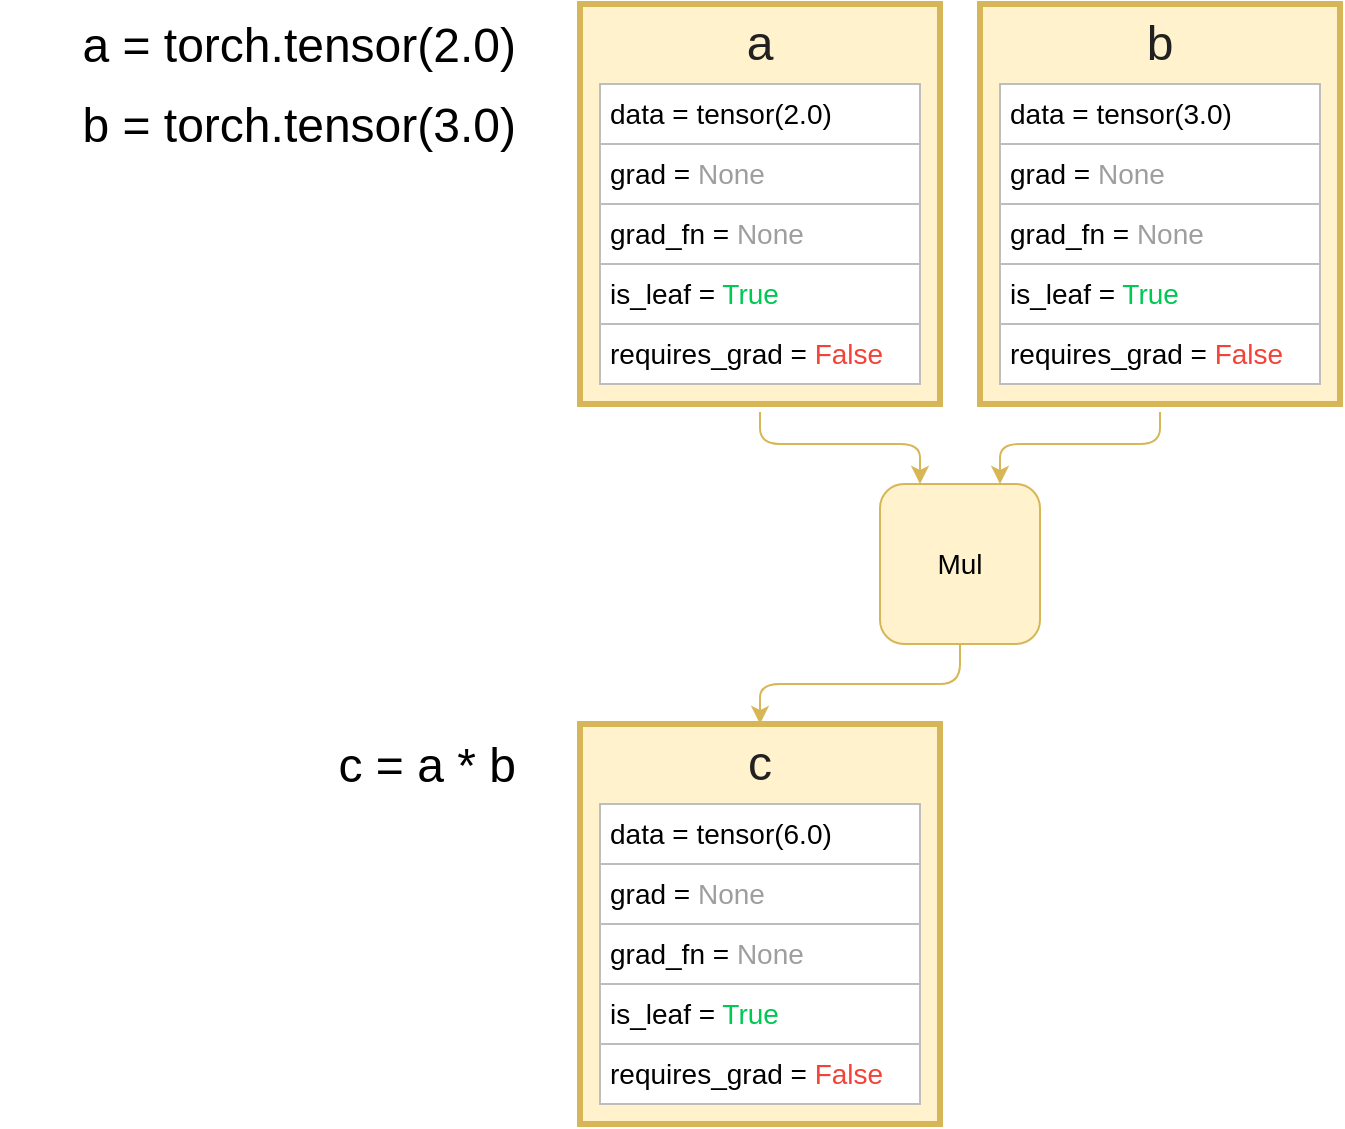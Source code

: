 <mxfile version="21.3.7" type="github">
  <diagram name="Страница 1" id="6cj-dm2TCupNIVutivOo">
    <mxGraphModel dx="1017" dy="1114" grid="1" gridSize="10" guides="1" tooltips="1" connect="1" arrows="1" fold="1" page="1" pageScale="1" pageWidth="827" pageHeight="1169" math="0" shadow="0">
      <root>
        <mxCell id="0" />
        <mxCell id="1" parent="0" />
        <mxCell id="ab2Kzsvk-i5Xff6N2FPf-1" style="edgeStyle=orthogonalEdgeStyle;comic=0;html=1;entryX=0.25;entryY=0;shadow=0;startArrow=none;startFill=0;jettySize=auto;orthogonalLoop=1;strokeColor=#d6b656;strokeWidth=1;fontSize=14;fontColor=#000000;fillColor=#fff2cc;rounded=1;" edge="1" parent="1" source="ab2Kzsvk-i5Xff6N2FPf-23" target="ab2Kzsvk-i5Xff6N2FPf-11">
          <mxGeometry relative="1" as="geometry" />
        </mxCell>
        <mxCell id="ab2Kzsvk-i5Xff6N2FPf-2" value="a = torch.tensor(2.0)&lt;br style=&quot;font-size: 24px&quot;&gt;" style="text;html=1;strokeColor=none;fillColor=none;align=right;verticalAlign=top;whiteSpace=wrap;rounded=0;fontSize=24;spacing=2;fontColor=#000000;" vertex="1" parent="1">
          <mxGeometry x="20" y="40" width="260" height="40" as="geometry" />
        </mxCell>
        <mxCell id="ab2Kzsvk-i5Xff6N2FPf-3" value="c = a * b&lt;br style=&quot;font-size: 24px&quot;&gt;" style="text;html=1;strokeColor=none;fillColor=none;align=right;verticalAlign=top;whiteSpace=wrap;rounded=0;fontSize=24;spacing=2;fontColor=#000000;" vertex="1" parent="1">
          <mxGeometry x="20" y="400" width="260" height="40" as="geometry" />
        </mxCell>
        <mxCell id="ab2Kzsvk-i5Xff6N2FPf-4" value="" style="rounded=0;whiteSpace=wrap;html=1;fillColor=#fff2cc;strokeColor=#d6b656;glass=0;comic=0;shadow=0;strokeWidth=3;perimeterSpacing=4;" vertex="1" parent="1">
          <mxGeometry x="310" y="400" width="180" height="200" as="geometry" />
        </mxCell>
        <mxCell id="ab2Kzsvk-i5Xff6N2FPf-5" value="&lt;div style=&quot;text-align: justify ; font-size: 14px&quot;&gt;data = tensor(6.0)&lt;/div&gt;" style="rounded=0;whiteSpace=wrap;html=1;align=left;fontSize=14;fillColor=#ffffff;strokeColor=#BDBDBD;fontColor=#000000;perimeterSpacing=0;labelBorderColor=none;spacing=5;spacingLeft=0;" vertex="1" parent="1">
          <mxGeometry x="320" y="440" width="160" height="30" as="geometry" />
        </mxCell>
        <mxCell id="ab2Kzsvk-i5Xff6N2FPf-6" value="&lt;div style=&quot;text-align: justify ; font-size: 14px&quot;&gt;grad = &lt;font color=&quot;#9e9e9e&quot;&gt;None&lt;/font&gt;&lt;br&gt;&lt;/div&gt;" style="rounded=0;whiteSpace=wrap;html=1;align=left;fontSize=14;fillColor=#ffffff;strokeColor=#BDBDBD;perimeterSpacing=0;labelBorderColor=none;spacing=5;spacingLeft=0;" vertex="1" parent="1">
          <mxGeometry x="320" y="470" width="160" height="30" as="geometry" />
        </mxCell>
        <mxCell id="ab2Kzsvk-i5Xff6N2FPf-7" value="&lt;div style=&quot;text-align: center ; font-size: 24px&quot;&gt;c&lt;/div&gt;" style="rounded=1;whiteSpace=wrap;html=1;align=center;strokeColor=none;fontSize=24;fillColor=none;fontColor=#212121;" vertex="1" parent="1">
          <mxGeometry x="340" y="400" width="120" height="40" as="geometry" />
        </mxCell>
        <mxCell id="ab2Kzsvk-i5Xff6N2FPf-8" value="&lt;div style=&quot;text-align: justify ; font-size: 14px&quot;&gt;grad_fn = &lt;font color=&quot;#9e9e9e&quot;&gt;None&lt;/font&gt;&lt;br&gt;&lt;/div&gt;" style="rounded=0;whiteSpace=wrap;html=1;align=left;fontSize=14;verticalAlign=middle;fillColor=#ffffff;strokeColor=#BDBDBD;perimeterSpacing=0;labelBorderColor=none;spacing=5;spacingLeft=0;" vertex="1" parent="1">
          <mxGeometry x="320" y="500" width="160" height="30" as="geometry" />
        </mxCell>
        <mxCell id="ab2Kzsvk-i5Xff6N2FPf-9" value="&lt;div style=&quot;text-align: justify ; font-size: 14px&quot;&gt;is_leaf = &lt;font color=&quot;#00c853&quot;&gt;True&lt;/font&gt;&lt;br&gt;&lt;/div&gt;" style="rounded=0;whiteSpace=wrap;html=1;align=left;fontSize=14;verticalAlign=middle;fillColor=#ffffff;strokeColor=#BDBDBD;perimeterSpacing=0;labelBorderColor=none;spacing=5;spacingLeft=0;" vertex="1" parent="1">
          <mxGeometry x="320" y="530" width="160" height="30" as="geometry" />
        </mxCell>
        <mxCell id="ab2Kzsvk-i5Xff6N2FPf-10" style="edgeStyle=orthogonalEdgeStyle;comic=0;html=1;entryX=0.5;entryY=0;shadow=0;startArrow=none;startFill=0;jettySize=auto;orthogonalLoop=1;strokeColor=#d6b656;strokeWidth=1;fontSize=14;fontColor=#000000;fillColor=#fff2cc;rounded=1;" edge="1" parent="1" source="ab2Kzsvk-i5Xff6N2FPf-11" target="ab2Kzsvk-i5Xff6N2FPf-7">
          <mxGeometry relative="1" as="geometry" />
        </mxCell>
        <mxCell id="ab2Kzsvk-i5Xff6N2FPf-11" value="" style="rounded=1;whiteSpace=wrap;html=1;strokeColor=#d6b656;strokeWidth=1;fillColor=#fff2cc;fontSize=14;align=right;" vertex="1" parent="1">
          <mxGeometry x="460" y="280" width="80" height="80" as="geometry" />
        </mxCell>
        <mxCell id="ab2Kzsvk-i5Xff6N2FPf-12" value="Mul&lt;br&gt;" style="text;html=1;strokeColor=none;fillColor=none;align=center;verticalAlign=middle;whiteSpace=wrap;rounded=0;fontSize=14;" vertex="1" parent="1">
          <mxGeometry x="460" y="300" width="80" height="40" as="geometry" />
        </mxCell>
        <mxCell id="ab2Kzsvk-i5Xff6N2FPf-13" value="b = torch.tensor(3.0)&lt;br style=&quot;font-size: 24px&quot;&gt;" style="text;html=1;strokeColor=none;fillColor=none;align=right;verticalAlign=top;whiteSpace=wrap;rounded=0;fontSize=24;spacing=2;fontColor=#000000;" vertex="1" parent="1">
          <mxGeometry x="20" y="80" width="260" height="40" as="geometry" />
        </mxCell>
        <mxCell id="ab2Kzsvk-i5Xff6N2FPf-14" style="edgeStyle=orthogonalEdgeStyle;comic=0;html=1;entryX=0.75;entryY=0;shadow=0;startArrow=none;startFill=0;jettySize=auto;orthogonalLoop=1;strokeColor=#d6b656;strokeWidth=1;fontSize=14;fontColor=#000000;fillColor=#fff2cc;rounded=1;" edge="1" parent="1" source="ab2Kzsvk-i5Xff6N2FPf-15" target="ab2Kzsvk-i5Xff6N2FPf-11">
          <mxGeometry relative="1" as="geometry" />
        </mxCell>
        <mxCell id="ab2Kzsvk-i5Xff6N2FPf-15" value="" style="rounded=0;whiteSpace=wrap;html=1;fillColor=#fff2cc;strokeColor=#d6b656;glass=0;comic=0;shadow=0;strokeWidth=3;perimeterSpacing=4;" vertex="1" parent="1">
          <mxGeometry x="510" y="40" width="180" height="200" as="geometry" />
        </mxCell>
        <mxCell id="ab2Kzsvk-i5Xff6N2FPf-16" value="&lt;div style=&quot;text-align: justify ; font-size: 14px&quot;&gt;data = tensor(3.0)&lt;/div&gt;" style="rounded=0;whiteSpace=wrap;html=1;align=left;fontSize=14;fillColor=#ffffff;strokeColor=#BDBDBD;fontColor=#000000;perimeterSpacing=0;labelBorderColor=none;spacing=5;spacingLeft=0;" vertex="1" parent="1">
          <mxGeometry x="520" y="80" width="160" height="30" as="geometry" />
        </mxCell>
        <mxCell id="ab2Kzsvk-i5Xff6N2FPf-17" value="&lt;div style=&quot;text-align: justify ; font-size: 14px&quot;&gt;grad = &lt;font color=&quot;#9e9e9e&quot;&gt;None&lt;/font&gt;&lt;br&gt;&lt;/div&gt;" style="rounded=0;whiteSpace=wrap;html=1;align=left;fontSize=14;fillColor=#ffffff;strokeColor=#BDBDBD;perimeterSpacing=0;labelBorderColor=none;spacing=5;spacingLeft=0;" vertex="1" parent="1">
          <mxGeometry x="520" y="110" width="160" height="30" as="geometry" />
        </mxCell>
        <mxCell id="ab2Kzsvk-i5Xff6N2FPf-18" value="&lt;div style=&quot;text-align: center ; font-size: 24px&quot;&gt;b&lt;/div&gt;" style="rounded=1;whiteSpace=wrap;html=1;align=center;strokeColor=none;fontSize=24;fillColor=none;fontColor=#212121;" vertex="1" parent="1">
          <mxGeometry x="540" y="40" width="120" height="40" as="geometry" />
        </mxCell>
        <mxCell id="ab2Kzsvk-i5Xff6N2FPf-19" value="&lt;div style=&quot;text-align: justify ; font-size: 14px&quot;&gt;grad_fn = &lt;font color=&quot;#9e9e9e&quot;&gt;None&lt;/font&gt;&lt;br&gt;&lt;/div&gt;" style="rounded=0;whiteSpace=wrap;html=1;align=left;fontSize=14;verticalAlign=middle;fillColor=#ffffff;strokeColor=#BDBDBD;perimeterSpacing=0;labelBorderColor=none;spacing=5;spacingLeft=0;" vertex="1" parent="1">
          <mxGeometry x="520" y="140" width="160" height="30" as="geometry" />
        </mxCell>
        <mxCell id="ab2Kzsvk-i5Xff6N2FPf-20" value="&lt;div style=&quot;text-align: justify ; font-size: 14px&quot;&gt;is_leaf = &lt;font color=&quot;#00c853&quot;&gt;True&lt;/font&gt;&lt;br&gt;&lt;/div&gt;" style="rounded=0;whiteSpace=wrap;html=1;align=left;fontSize=14;verticalAlign=middle;fillColor=#ffffff;strokeColor=#BDBDBD;perimeterSpacing=0;labelBorderColor=none;spacing=5;spacingLeft=0;" vertex="1" parent="1">
          <mxGeometry x="520" y="170" width="160" height="30" as="geometry" />
        </mxCell>
        <mxCell id="ab2Kzsvk-i5Xff6N2FPf-21" value="&lt;div style=&quot;text-align: justify ; font-size: 14px&quot;&gt;&lt;span style=&quot;font-size: 14px&quot;&gt;requires_grad = &lt;font color=&quot;#f44336&quot;&gt;False&lt;/font&gt;&lt;/span&gt;&lt;/div&gt;" style="rounded=0;whiteSpace=wrap;html=1;align=left;fontSize=14;verticalAlign=middle;fillColor=#ffffff;strokeColor=#BDBDBD;perimeterSpacing=0;labelBorderColor=none;spacing=5;spacingLeft=0;" vertex="1" parent="1">
          <mxGeometry x="520" y="200" width="160" height="30" as="geometry" />
        </mxCell>
        <mxCell id="ab2Kzsvk-i5Xff6N2FPf-22" value="" style="group" vertex="1" connectable="0" parent="1">
          <mxGeometry x="310" y="40" width="180" height="200" as="geometry" />
        </mxCell>
        <mxCell id="ab2Kzsvk-i5Xff6N2FPf-23" value="" style="rounded=0;whiteSpace=wrap;html=1;fillColor=#fff2cc;strokeColor=#d6b656;glass=0;comic=0;shadow=0;strokeWidth=3;perimeterSpacing=4;" vertex="1" parent="ab2Kzsvk-i5Xff6N2FPf-22">
          <mxGeometry width="180" height="200" as="geometry" />
        </mxCell>
        <mxCell id="ab2Kzsvk-i5Xff6N2FPf-24" value="&lt;div style=&quot;text-align: center ; font-size: 24px&quot;&gt;a&lt;/div&gt;" style="rounded=1;whiteSpace=wrap;html=1;align=center;strokeColor=none;fontSize=24;fillColor=none;fontColor=#212121;" vertex="1" parent="ab2Kzsvk-i5Xff6N2FPf-22">
          <mxGeometry x="30" width="120" height="40" as="geometry" />
        </mxCell>
        <mxCell id="ab2Kzsvk-i5Xff6N2FPf-25" value="&lt;div style=&quot;text-align: justify ; font-size: 14px&quot;&gt;grad_fn = &lt;font color=&quot;#9e9e9e&quot;&gt;None&lt;/font&gt;&lt;br&gt;&lt;/div&gt;" style="rounded=0;whiteSpace=wrap;html=1;align=left;fontSize=14;verticalAlign=middle;fillColor=#ffffff;strokeColor=#BDBDBD;perimeterSpacing=0;labelBorderColor=none;spacing=5;spacingLeft=0;" vertex="1" parent="ab2Kzsvk-i5Xff6N2FPf-22">
          <mxGeometry x="10" y="100" width="160" height="30" as="geometry" />
        </mxCell>
        <mxCell id="ab2Kzsvk-i5Xff6N2FPf-26" value="&lt;div style=&quot;text-align: justify ; font-size: 14px&quot;&gt;is_leaf = &lt;font color=&quot;#00c853&quot;&gt;True&lt;/font&gt;&lt;br&gt;&lt;/div&gt;" style="rounded=0;whiteSpace=wrap;html=1;align=left;fontSize=14;verticalAlign=middle;fillColor=#ffffff;strokeColor=#BDBDBD;perimeterSpacing=0;labelBorderColor=none;spacing=5;spacingLeft=0;" vertex="1" parent="ab2Kzsvk-i5Xff6N2FPf-22">
          <mxGeometry x="10" y="130" width="160" height="30" as="geometry" />
        </mxCell>
        <mxCell id="ab2Kzsvk-i5Xff6N2FPf-27" value="&lt;div style=&quot;text-align: justify ; font-size: 14px&quot;&gt;&lt;span style=&quot;font-size: 14px&quot;&gt;requires_grad = &lt;font color=&quot;#f44336&quot;&gt;False&lt;/font&gt;&lt;/span&gt;&lt;/div&gt;" style="rounded=0;whiteSpace=wrap;html=1;align=left;fontSize=14;verticalAlign=middle;fillColor=#ffffff;strokeColor=#BDBDBD;perimeterSpacing=0;labelBorderColor=none;spacing=5;spacingLeft=0;" vertex="1" parent="ab2Kzsvk-i5Xff6N2FPf-22">
          <mxGeometry x="10" y="160" width="160" height="30" as="geometry" />
        </mxCell>
        <mxCell id="ab2Kzsvk-i5Xff6N2FPf-28" value="" style="group" vertex="1" connectable="0" parent="ab2Kzsvk-i5Xff6N2FPf-22">
          <mxGeometry x="10" y="40" width="160" height="60" as="geometry" />
        </mxCell>
        <mxCell id="ab2Kzsvk-i5Xff6N2FPf-29" value="&lt;div style=&quot;text-align: justify ; font-size: 14px&quot;&gt;data = tensor(2.0)&lt;/div&gt;" style="rounded=0;whiteSpace=wrap;html=1;align=left;fontSize=14;fillColor=#ffffff;strokeColor=#BDBDBD;fontColor=#000000;perimeterSpacing=0;labelBorderColor=none;spacing=5;spacingLeft=0;" vertex="1" parent="ab2Kzsvk-i5Xff6N2FPf-28">
          <mxGeometry width="160" height="30" as="geometry" />
        </mxCell>
        <mxCell id="ab2Kzsvk-i5Xff6N2FPf-30" value="&lt;div style=&quot;text-align: justify ; font-size: 14px&quot;&gt;grad = &lt;font color=&quot;#9e9e9e&quot;&gt;None&lt;/font&gt;&lt;br&gt;&lt;/div&gt;" style="rounded=0;whiteSpace=wrap;html=1;align=left;fontSize=14;fillColor=#ffffff;strokeColor=#BDBDBD;perimeterSpacing=0;labelBorderColor=none;spacing=5;spacingLeft=0;" vertex="1" parent="ab2Kzsvk-i5Xff6N2FPf-28">
          <mxGeometry y="30" width="160" height="30" as="geometry" />
        </mxCell>
        <mxCell id="ab2Kzsvk-i5Xff6N2FPf-31" value="&lt;div style=&quot;text-align: justify ; font-size: 14px&quot;&gt;&lt;span style=&quot;font-size: 14px&quot;&gt;requires_grad = &lt;font color=&quot;#f44336&quot;&gt;False&lt;/font&gt;&lt;/span&gt;&lt;/div&gt;" style="rounded=0;whiteSpace=wrap;html=1;align=left;fontSize=14;verticalAlign=middle;fillColor=#ffffff;strokeColor=#BDBDBD;perimeterSpacing=0;labelBorderColor=none;spacing=5;spacingLeft=0;" vertex="1" parent="1">
          <mxGeometry x="320" y="560" width="160" height="30" as="geometry" />
        </mxCell>
      </root>
    </mxGraphModel>
  </diagram>
</mxfile>
